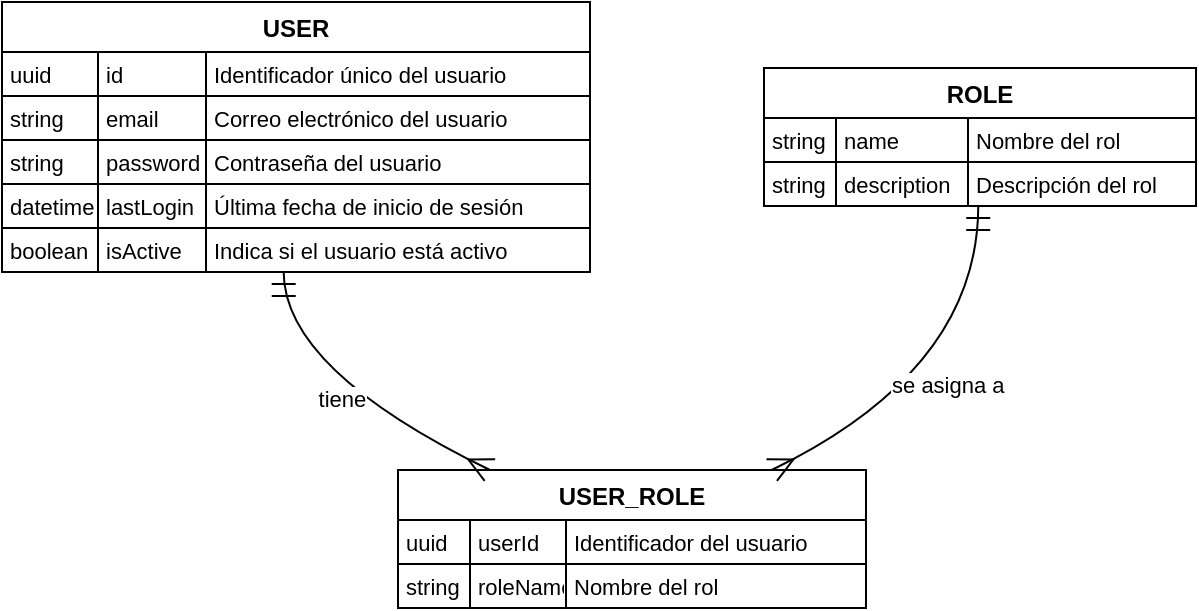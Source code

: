 <mxfile version="23.1.5" type="google">
  <diagram name="Page-1" id="Z67b-h5rDkhylwCMbZMV">
    <mxGraphModel grid="1" page="1" gridSize="10" guides="1" tooltips="1" connect="1" arrows="1" fold="1" pageScale="1" pageWidth="827" pageHeight="1169" math="0" shadow="0">
      <root>
        <mxCell id="0" />
        <mxCell id="1" parent="0" />
        <mxCell id="aZPkLK0glzVYDTEmyJDb-1" value="USER" style="shape=table;startSize=25;container=1;collapsible=0;childLayout=tableLayout;fixedRows=1;rowLines=1;fontStyle=1;align=center;resizeLast=1;" vertex="1" parent="1">
          <mxGeometry x="20" y="20" width="294" height="135" as="geometry" />
        </mxCell>
        <mxCell id="aZPkLK0glzVYDTEmyJDb-2" style="shape=tableRow;horizontal=0;startSize=0;swimlaneHead=0;swimlaneBody=0;fillColor=none;collapsible=0;dropTarget=0;points=[[0,0.5],[1,0.5]];portConstraint=eastwest;top=0;left=0;right=0;bottom=0;" vertex="1" parent="aZPkLK0glzVYDTEmyJDb-1">
          <mxGeometry y="25" width="294" height="22" as="geometry" />
        </mxCell>
        <mxCell id="aZPkLK0glzVYDTEmyJDb-3" value="uuid" style="shape=partialRectangle;connectable=0;fillColor=none;top=0;left=0;bottom=0;right=0;align=left;spacingLeft=2;overflow=hidden;fontSize=11;" vertex="1" parent="aZPkLK0glzVYDTEmyJDb-2">
          <mxGeometry width="48" height="22" as="geometry">
            <mxRectangle width="48" height="22" as="alternateBounds" />
          </mxGeometry>
        </mxCell>
        <mxCell id="aZPkLK0glzVYDTEmyJDb-4" value="id" style="shape=partialRectangle;connectable=0;fillColor=none;top=0;left=0;bottom=0;right=0;align=left;spacingLeft=2;overflow=hidden;fontSize=11;" vertex="1" parent="aZPkLK0glzVYDTEmyJDb-2">
          <mxGeometry x="48" width="54" height="22" as="geometry">
            <mxRectangle width="54" height="22" as="alternateBounds" />
          </mxGeometry>
        </mxCell>
        <mxCell id="aZPkLK0glzVYDTEmyJDb-5" value="Identificador único del usuario" style="shape=partialRectangle;connectable=0;fillColor=none;top=0;left=0;bottom=0;right=0;align=left;spacingLeft=2;overflow=hidden;fontSize=11;" vertex="1" parent="aZPkLK0glzVYDTEmyJDb-2">
          <mxGeometry x="102" width="192" height="22" as="geometry">
            <mxRectangle width="192" height="22" as="alternateBounds" />
          </mxGeometry>
        </mxCell>
        <mxCell id="aZPkLK0glzVYDTEmyJDb-6" style="shape=tableRow;horizontal=0;startSize=0;swimlaneHead=0;swimlaneBody=0;fillColor=none;collapsible=0;dropTarget=0;points=[[0,0.5],[1,0.5]];portConstraint=eastwest;top=0;left=0;right=0;bottom=0;" vertex="1" parent="aZPkLK0glzVYDTEmyJDb-1">
          <mxGeometry y="47" width="294" height="22" as="geometry" />
        </mxCell>
        <mxCell id="aZPkLK0glzVYDTEmyJDb-7" value="string" style="shape=partialRectangle;connectable=0;fillColor=none;top=0;left=0;bottom=0;right=0;align=left;spacingLeft=2;overflow=hidden;fontSize=11;" vertex="1" parent="aZPkLK0glzVYDTEmyJDb-6">
          <mxGeometry width="48" height="22" as="geometry">
            <mxRectangle width="48" height="22" as="alternateBounds" />
          </mxGeometry>
        </mxCell>
        <mxCell id="aZPkLK0glzVYDTEmyJDb-8" value="email" style="shape=partialRectangle;connectable=0;fillColor=none;top=0;left=0;bottom=0;right=0;align=left;spacingLeft=2;overflow=hidden;fontSize=11;" vertex="1" parent="aZPkLK0glzVYDTEmyJDb-6">
          <mxGeometry x="48" width="54" height="22" as="geometry">
            <mxRectangle width="54" height="22" as="alternateBounds" />
          </mxGeometry>
        </mxCell>
        <mxCell id="aZPkLK0glzVYDTEmyJDb-9" value="Correo electrónico del usuario" style="shape=partialRectangle;connectable=0;fillColor=none;top=0;left=0;bottom=0;right=0;align=left;spacingLeft=2;overflow=hidden;fontSize=11;" vertex="1" parent="aZPkLK0glzVYDTEmyJDb-6">
          <mxGeometry x="102" width="192" height="22" as="geometry">
            <mxRectangle width="192" height="22" as="alternateBounds" />
          </mxGeometry>
        </mxCell>
        <mxCell id="aZPkLK0glzVYDTEmyJDb-10" style="shape=tableRow;horizontal=0;startSize=0;swimlaneHead=0;swimlaneBody=0;fillColor=none;collapsible=0;dropTarget=0;points=[[0,0.5],[1,0.5]];portConstraint=eastwest;top=0;left=0;right=0;bottom=0;" vertex="1" parent="aZPkLK0glzVYDTEmyJDb-1">
          <mxGeometry y="69" width="294" height="22" as="geometry" />
        </mxCell>
        <mxCell id="aZPkLK0glzVYDTEmyJDb-11" value="string" style="shape=partialRectangle;connectable=0;fillColor=none;top=0;left=0;bottom=0;right=0;align=left;spacingLeft=2;overflow=hidden;fontSize=11;" vertex="1" parent="aZPkLK0glzVYDTEmyJDb-10">
          <mxGeometry width="48" height="22" as="geometry">
            <mxRectangle width="48" height="22" as="alternateBounds" />
          </mxGeometry>
        </mxCell>
        <mxCell id="aZPkLK0glzVYDTEmyJDb-12" value="password" style="shape=partialRectangle;connectable=0;fillColor=none;top=0;left=0;bottom=0;right=0;align=left;spacingLeft=2;overflow=hidden;fontSize=11;" vertex="1" parent="aZPkLK0glzVYDTEmyJDb-10">
          <mxGeometry x="48" width="54" height="22" as="geometry">
            <mxRectangle width="54" height="22" as="alternateBounds" />
          </mxGeometry>
        </mxCell>
        <mxCell id="aZPkLK0glzVYDTEmyJDb-13" value="Contraseña del usuario" style="shape=partialRectangle;connectable=0;fillColor=none;top=0;left=0;bottom=0;right=0;align=left;spacingLeft=2;overflow=hidden;fontSize=11;" vertex="1" parent="aZPkLK0glzVYDTEmyJDb-10">
          <mxGeometry x="102" width="192" height="22" as="geometry">
            <mxRectangle width="192" height="22" as="alternateBounds" />
          </mxGeometry>
        </mxCell>
        <mxCell id="aZPkLK0glzVYDTEmyJDb-14" style="shape=tableRow;horizontal=0;startSize=0;swimlaneHead=0;swimlaneBody=0;fillColor=none;collapsible=0;dropTarget=0;points=[[0,0.5],[1,0.5]];portConstraint=eastwest;top=0;left=0;right=0;bottom=0;" vertex="1" parent="aZPkLK0glzVYDTEmyJDb-1">
          <mxGeometry y="91" width="294" height="22" as="geometry" />
        </mxCell>
        <mxCell id="aZPkLK0glzVYDTEmyJDb-15" value="datetime" style="shape=partialRectangle;connectable=0;fillColor=none;top=0;left=0;bottom=0;right=0;align=left;spacingLeft=2;overflow=hidden;fontSize=11;" vertex="1" parent="aZPkLK0glzVYDTEmyJDb-14">
          <mxGeometry width="48" height="22" as="geometry">
            <mxRectangle width="48" height="22" as="alternateBounds" />
          </mxGeometry>
        </mxCell>
        <mxCell id="aZPkLK0glzVYDTEmyJDb-16" value="lastLogin" style="shape=partialRectangle;connectable=0;fillColor=none;top=0;left=0;bottom=0;right=0;align=left;spacingLeft=2;overflow=hidden;fontSize=11;" vertex="1" parent="aZPkLK0glzVYDTEmyJDb-14">
          <mxGeometry x="48" width="54" height="22" as="geometry">
            <mxRectangle width="54" height="22" as="alternateBounds" />
          </mxGeometry>
        </mxCell>
        <mxCell id="aZPkLK0glzVYDTEmyJDb-17" value="Última fecha de inicio de sesión" style="shape=partialRectangle;connectable=0;fillColor=none;top=0;left=0;bottom=0;right=0;align=left;spacingLeft=2;overflow=hidden;fontSize=11;" vertex="1" parent="aZPkLK0glzVYDTEmyJDb-14">
          <mxGeometry x="102" width="192" height="22" as="geometry">
            <mxRectangle width="192" height="22" as="alternateBounds" />
          </mxGeometry>
        </mxCell>
        <mxCell id="aZPkLK0glzVYDTEmyJDb-18" style="shape=tableRow;horizontal=0;startSize=0;swimlaneHead=0;swimlaneBody=0;fillColor=none;collapsible=0;dropTarget=0;points=[[0,0.5],[1,0.5]];portConstraint=eastwest;top=0;left=0;right=0;bottom=0;" vertex="1" parent="aZPkLK0glzVYDTEmyJDb-1">
          <mxGeometry y="113" width="294" height="22" as="geometry" />
        </mxCell>
        <mxCell id="aZPkLK0glzVYDTEmyJDb-19" value="boolean" style="shape=partialRectangle;connectable=0;fillColor=none;top=0;left=0;bottom=0;right=0;align=left;spacingLeft=2;overflow=hidden;fontSize=11;" vertex="1" parent="aZPkLK0glzVYDTEmyJDb-18">
          <mxGeometry width="48" height="22" as="geometry">
            <mxRectangle width="48" height="22" as="alternateBounds" />
          </mxGeometry>
        </mxCell>
        <mxCell id="aZPkLK0glzVYDTEmyJDb-20" value="isActive" style="shape=partialRectangle;connectable=0;fillColor=none;top=0;left=0;bottom=0;right=0;align=left;spacingLeft=2;overflow=hidden;fontSize=11;" vertex="1" parent="aZPkLK0glzVYDTEmyJDb-18">
          <mxGeometry x="48" width="54" height="22" as="geometry">
            <mxRectangle width="54" height="22" as="alternateBounds" />
          </mxGeometry>
        </mxCell>
        <mxCell id="aZPkLK0glzVYDTEmyJDb-21" value="Indica si el usuario está activo" style="shape=partialRectangle;connectable=0;fillColor=none;top=0;left=0;bottom=0;right=0;align=left;spacingLeft=2;overflow=hidden;fontSize=11;" vertex="1" parent="aZPkLK0glzVYDTEmyJDb-18">
          <mxGeometry x="102" width="192" height="22" as="geometry">
            <mxRectangle width="192" height="22" as="alternateBounds" />
          </mxGeometry>
        </mxCell>
        <mxCell id="aZPkLK0glzVYDTEmyJDb-22" value="ROLE" style="shape=table;startSize=25;container=1;collapsible=0;childLayout=tableLayout;fixedRows=1;rowLines=1;fontStyle=1;align=center;resizeLast=1;" vertex="1" parent="1">
          <mxGeometry x="401" y="53" width="216" height="69" as="geometry" />
        </mxCell>
        <mxCell id="aZPkLK0glzVYDTEmyJDb-23" style="shape=tableRow;horizontal=0;startSize=0;swimlaneHead=0;swimlaneBody=0;fillColor=none;collapsible=0;dropTarget=0;points=[[0,0.5],[1,0.5]];portConstraint=eastwest;top=0;left=0;right=0;bottom=0;" vertex="1" parent="aZPkLK0glzVYDTEmyJDb-22">
          <mxGeometry y="25" width="216" height="22" as="geometry" />
        </mxCell>
        <mxCell id="aZPkLK0glzVYDTEmyJDb-24" value="string" style="shape=partialRectangle;connectable=0;fillColor=none;top=0;left=0;bottom=0;right=0;align=left;spacingLeft=2;overflow=hidden;fontSize=11;" vertex="1" parent="aZPkLK0glzVYDTEmyJDb-23">
          <mxGeometry width="36" height="22" as="geometry">
            <mxRectangle width="36" height="22" as="alternateBounds" />
          </mxGeometry>
        </mxCell>
        <mxCell id="aZPkLK0glzVYDTEmyJDb-25" value="name" style="shape=partialRectangle;connectable=0;fillColor=none;top=0;left=0;bottom=0;right=0;align=left;spacingLeft=2;overflow=hidden;fontSize=11;" vertex="1" parent="aZPkLK0glzVYDTEmyJDb-23">
          <mxGeometry x="36" width="66" height="22" as="geometry">
            <mxRectangle width="66" height="22" as="alternateBounds" />
          </mxGeometry>
        </mxCell>
        <mxCell id="aZPkLK0glzVYDTEmyJDb-26" value="Nombre del rol" style="shape=partialRectangle;connectable=0;fillColor=none;top=0;left=0;bottom=0;right=0;align=left;spacingLeft=2;overflow=hidden;fontSize=11;" vertex="1" parent="aZPkLK0glzVYDTEmyJDb-23">
          <mxGeometry x="102" width="114" height="22" as="geometry">
            <mxRectangle width="114" height="22" as="alternateBounds" />
          </mxGeometry>
        </mxCell>
        <mxCell id="aZPkLK0glzVYDTEmyJDb-27" style="shape=tableRow;horizontal=0;startSize=0;swimlaneHead=0;swimlaneBody=0;fillColor=none;collapsible=0;dropTarget=0;points=[[0,0.5],[1,0.5]];portConstraint=eastwest;top=0;left=0;right=0;bottom=0;" vertex="1" parent="aZPkLK0glzVYDTEmyJDb-22">
          <mxGeometry y="47" width="216" height="22" as="geometry" />
        </mxCell>
        <mxCell id="aZPkLK0glzVYDTEmyJDb-28" value="string" style="shape=partialRectangle;connectable=0;fillColor=none;top=0;left=0;bottom=0;right=0;align=left;spacingLeft=2;overflow=hidden;fontSize=11;" vertex="1" parent="aZPkLK0glzVYDTEmyJDb-27">
          <mxGeometry width="36" height="22" as="geometry">
            <mxRectangle width="36" height="22" as="alternateBounds" />
          </mxGeometry>
        </mxCell>
        <mxCell id="aZPkLK0glzVYDTEmyJDb-29" value="description" style="shape=partialRectangle;connectable=0;fillColor=none;top=0;left=0;bottom=0;right=0;align=left;spacingLeft=2;overflow=hidden;fontSize=11;" vertex="1" parent="aZPkLK0glzVYDTEmyJDb-27">
          <mxGeometry x="36" width="66" height="22" as="geometry">
            <mxRectangle width="66" height="22" as="alternateBounds" />
          </mxGeometry>
        </mxCell>
        <mxCell id="aZPkLK0glzVYDTEmyJDb-30" value="Descripción del rol" style="shape=partialRectangle;connectable=0;fillColor=none;top=0;left=0;bottom=0;right=0;align=left;spacingLeft=2;overflow=hidden;fontSize=11;" vertex="1" parent="aZPkLK0glzVYDTEmyJDb-27">
          <mxGeometry x="102" width="114" height="22" as="geometry">
            <mxRectangle width="114" height="22" as="alternateBounds" />
          </mxGeometry>
        </mxCell>
        <mxCell id="aZPkLK0glzVYDTEmyJDb-31" value="USER_ROLE" style="shape=table;startSize=25;container=1;collapsible=0;childLayout=tableLayout;fixedRows=1;rowLines=1;fontStyle=1;align=center;resizeLast=1;" vertex="1" parent="1">
          <mxGeometry x="218" y="254" width="234" height="69" as="geometry" />
        </mxCell>
        <mxCell id="aZPkLK0glzVYDTEmyJDb-32" style="shape=tableRow;horizontal=0;startSize=0;swimlaneHead=0;swimlaneBody=0;fillColor=none;collapsible=0;dropTarget=0;points=[[0,0.5],[1,0.5]];portConstraint=eastwest;top=0;left=0;right=0;bottom=0;" vertex="1" parent="aZPkLK0glzVYDTEmyJDb-31">
          <mxGeometry y="25" width="234" height="22" as="geometry" />
        </mxCell>
        <mxCell id="aZPkLK0glzVYDTEmyJDb-33" value="uuid" style="shape=partialRectangle;connectable=0;fillColor=none;top=0;left=0;bottom=0;right=0;align=left;spacingLeft=2;overflow=hidden;fontSize=11;" vertex="1" parent="aZPkLK0glzVYDTEmyJDb-32">
          <mxGeometry width="36" height="22" as="geometry">
            <mxRectangle width="36" height="22" as="alternateBounds" />
          </mxGeometry>
        </mxCell>
        <mxCell id="aZPkLK0glzVYDTEmyJDb-34" value="userId" style="shape=partialRectangle;connectable=0;fillColor=none;top=0;left=0;bottom=0;right=0;align=left;spacingLeft=2;overflow=hidden;fontSize=11;" vertex="1" parent="aZPkLK0glzVYDTEmyJDb-32">
          <mxGeometry x="36" width="48" height="22" as="geometry">
            <mxRectangle width="48" height="22" as="alternateBounds" />
          </mxGeometry>
        </mxCell>
        <mxCell id="aZPkLK0glzVYDTEmyJDb-35" value="Identificador del usuario" style="shape=partialRectangle;connectable=0;fillColor=none;top=0;left=0;bottom=0;right=0;align=left;spacingLeft=2;overflow=hidden;fontSize=11;" vertex="1" parent="aZPkLK0glzVYDTEmyJDb-32">
          <mxGeometry x="84" width="150" height="22" as="geometry">
            <mxRectangle width="150" height="22" as="alternateBounds" />
          </mxGeometry>
        </mxCell>
        <mxCell id="aZPkLK0glzVYDTEmyJDb-36" style="shape=tableRow;horizontal=0;startSize=0;swimlaneHead=0;swimlaneBody=0;fillColor=none;collapsible=0;dropTarget=0;points=[[0,0.5],[1,0.5]];portConstraint=eastwest;top=0;left=0;right=0;bottom=0;" vertex="1" parent="aZPkLK0glzVYDTEmyJDb-31">
          <mxGeometry y="47" width="234" height="22" as="geometry" />
        </mxCell>
        <mxCell id="aZPkLK0glzVYDTEmyJDb-37" value="string" style="shape=partialRectangle;connectable=0;fillColor=none;top=0;left=0;bottom=0;right=0;align=left;spacingLeft=2;overflow=hidden;fontSize=11;" vertex="1" parent="aZPkLK0glzVYDTEmyJDb-36">
          <mxGeometry width="36" height="22" as="geometry">
            <mxRectangle width="36" height="22" as="alternateBounds" />
          </mxGeometry>
        </mxCell>
        <mxCell id="aZPkLK0glzVYDTEmyJDb-38" value="roleName" style="shape=partialRectangle;connectable=0;fillColor=none;top=0;left=0;bottom=0;right=0;align=left;spacingLeft=2;overflow=hidden;fontSize=11;" vertex="1" parent="aZPkLK0glzVYDTEmyJDb-36">
          <mxGeometry x="36" width="48" height="22" as="geometry">
            <mxRectangle width="48" height="22" as="alternateBounds" />
          </mxGeometry>
        </mxCell>
        <mxCell id="aZPkLK0glzVYDTEmyJDb-39" value="Nombre del rol" style="shape=partialRectangle;connectable=0;fillColor=none;top=0;left=0;bottom=0;right=0;align=left;spacingLeft=2;overflow=hidden;fontSize=11;" vertex="1" parent="aZPkLK0glzVYDTEmyJDb-36">
          <mxGeometry x="84" width="150" height="22" as="geometry">
            <mxRectangle width="150" height="22" as="alternateBounds" />
          </mxGeometry>
        </mxCell>
        <mxCell id="aZPkLK0glzVYDTEmyJDb-40" value="tiene" style="curved=1;startArrow=ERmandOne;startSize=10;;endArrow=ERmany;endSize=10;;exitX=0.479;exitY=1.0;entryX=0.197;entryY=0.001;rounded=0;" edge="1" parent="1" source="aZPkLK0glzVYDTEmyJDb-1" target="aZPkLK0glzVYDTEmyJDb-31">
          <mxGeometry relative="1" as="geometry">
            <Array as="points">
              <mxPoint x="161" y="204" />
            </Array>
          </mxGeometry>
        </mxCell>
        <mxCell id="aZPkLK0glzVYDTEmyJDb-41" value="se asigna a" style="curved=1;startArrow=ERmandOne;startSize=10;;endArrow=ERmany;endSize=10;;exitX=0.496;exitY=1.0;entryX=0.798;entryY=0.001;rounded=0;" edge="1" parent="1" source="aZPkLK0glzVYDTEmyJDb-22" target="aZPkLK0glzVYDTEmyJDb-31">
          <mxGeometry relative="1" as="geometry">
            <Array as="points">
              <mxPoint x="508" y="204" />
            </Array>
          </mxGeometry>
        </mxCell>
      </root>
    </mxGraphModel>
  </diagram>
</mxfile>
